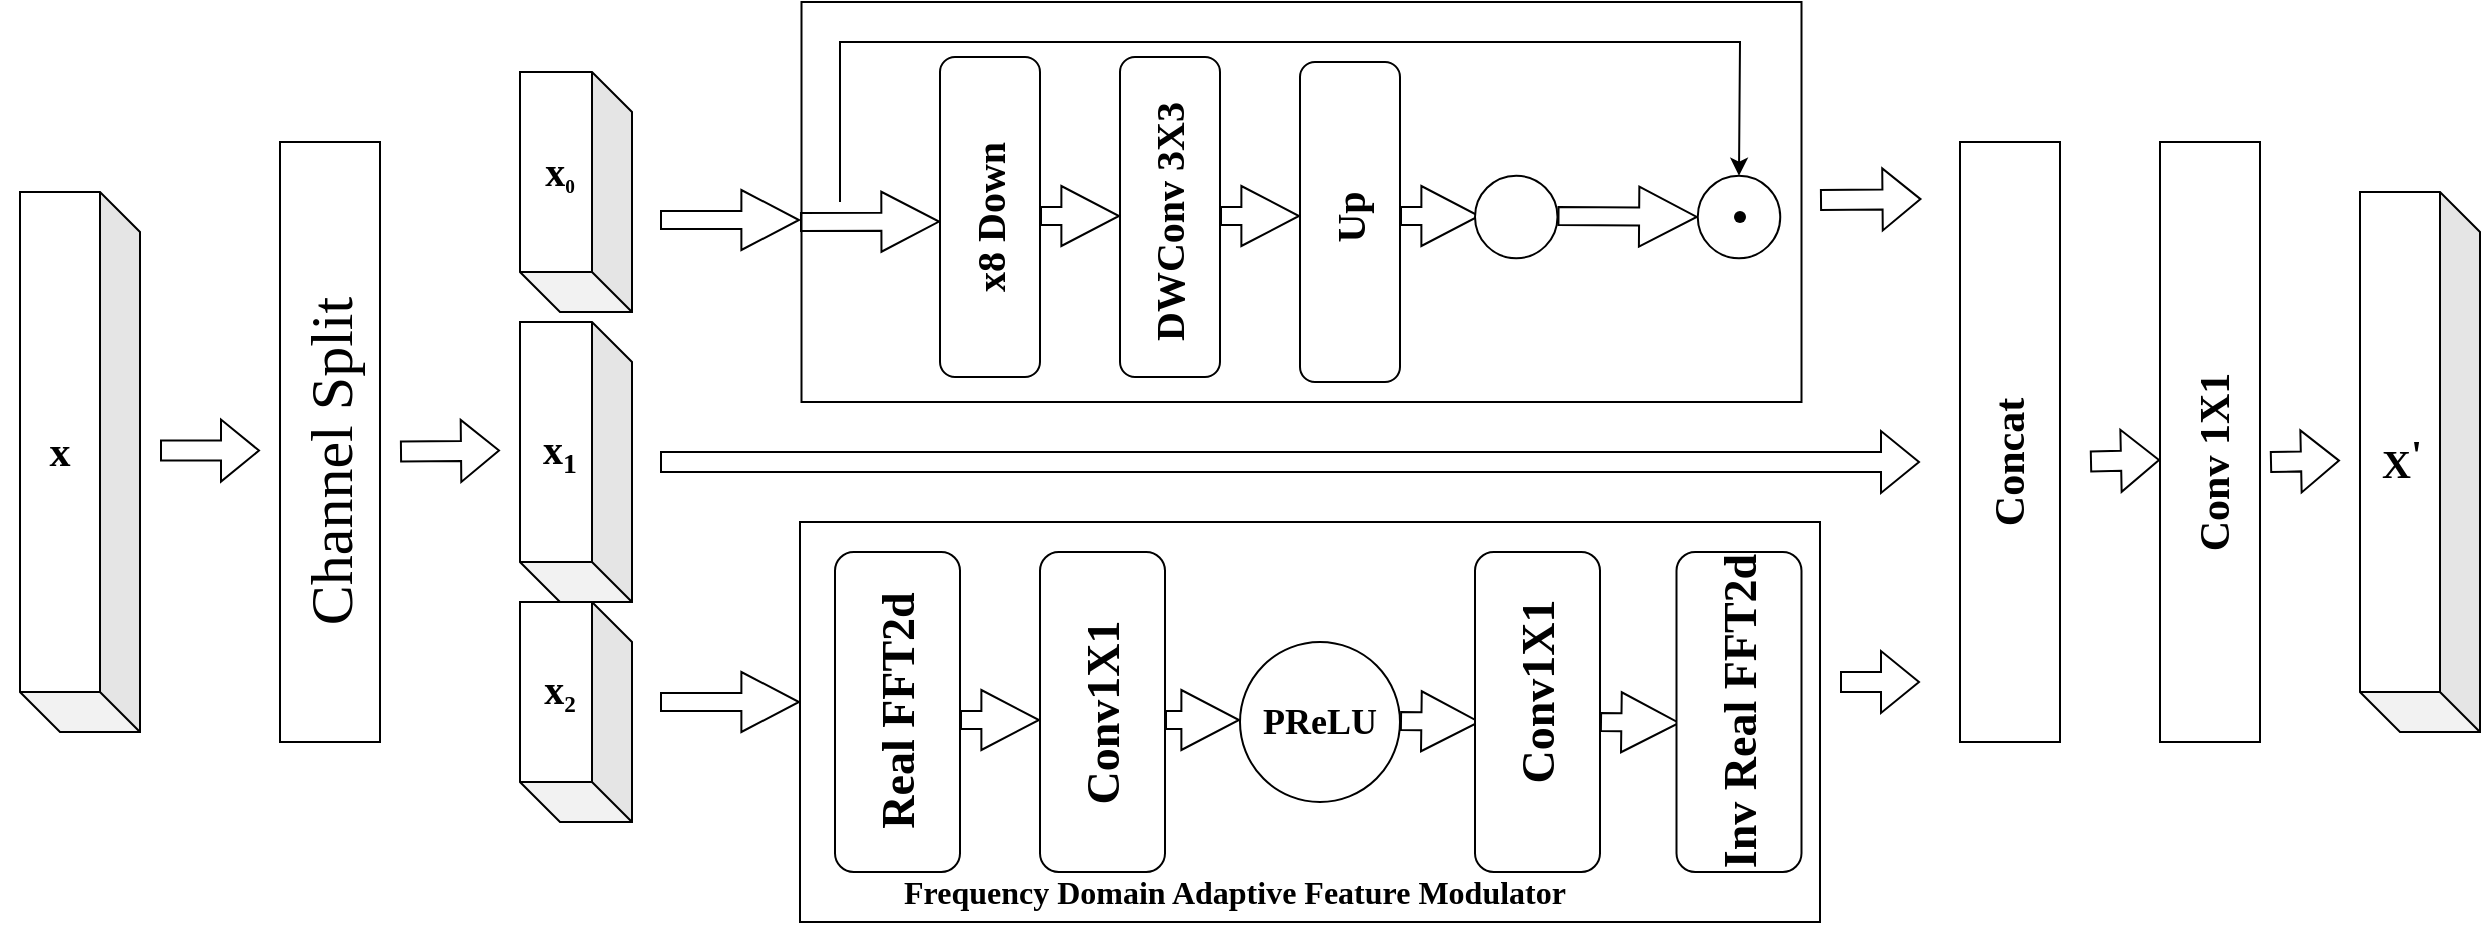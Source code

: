 <mxfile version="25.0.3">
  <diagram name="第 1 页" id="JiPXwJTJXFG5wIBRrole">
    <mxGraphModel dx="1500" dy="1915" grid="1" gridSize="10" guides="1" tooltips="1" connect="1" arrows="1" fold="1" page="1" pageScale="1" pageWidth="827" pageHeight="1169" math="0" shadow="0">
      <root>
        <mxCell id="0" />
        <mxCell id="1" parent="0" />
        <mxCell id="Ka6zoIv5gAv9ayU1NSag-5" value="" style="shape=flexArrow;endArrow=classic;html=1;rounded=0;exitX=1;exitY=0.5;exitDx=0;exitDy=0;" parent="1" edge="1">
          <mxGeometry width="50" height="50" relative="1" as="geometry">
            <mxPoint x="120" y="124.29" as="sourcePoint" />
            <mxPoint x="170" y="124.29" as="targetPoint" />
          </mxGeometry>
        </mxCell>
        <mxCell id="Ka6zoIv5gAv9ayU1NSag-7" value="" style="shape=cube;whiteSpace=wrap;html=1;boundedLbl=1;backgroundOutline=1;darkOpacity=0.05;darkOpacity2=0.1;rotation=-180;" parent="1" vertex="1">
          <mxGeometry x="50" y="-5" width="60" height="270" as="geometry" />
        </mxCell>
        <mxCell id="Ka6zoIv5gAv9ayU1NSag-8" value="&lt;font style=&quot;font-size: 21px;&quot; face=&quot;Times New Roman&quot;&gt;&lt;b&gt;x&lt;/b&gt;&lt;/font&gt;" style="text;html=1;align=center;verticalAlign=middle;whiteSpace=wrap;rounded=0;" parent="1" vertex="1">
          <mxGeometry x="40" y="110" width="60" height="30" as="geometry" />
        </mxCell>
        <mxCell id="Ka6zoIv5gAv9ayU1NSag-11" value="" style="rounded=0;whiteSpace=wrap;html=1;" parent="1" vertex="1">
          <mxGeometry x="180" y="-30" width="50" height="300" as="geometry" />
        </mxCell>
        <mxCell id="Ka6zoIv5gAv9ayU1NSag-12" value="&lt;font style=&quot;font-size: 30px;&quot; face=&quot;Times New Roman&quot;&gt;Channel Split&lt;/font&gt;" style="text;html=1;align=center;verticalAlign=middle;whiteSpace=wrap;rounded=0;rotation=-90;" parent="1" vertex="1">
          <mxGeometry x="12.5" y="95" width="385" height="70" as="geometry" />
        </mxCell>
        <mxCell id="Ka6zoIv5gAv9ayU1NSag-13" value="" style="shape=cube;whiteSpace=wrap;html=1;boundedLbl=1;backgroundOutline=1;darkOpacity=0.05;darkOpacity2=0.1;rotation=-180;" parent="1" vertex="1">
          <mxGeometry x="300" y="60" width="56" height="140" as="geometry" />
        </mxCell>
        <mxCell id="Ka6zoIv5gAv9ayU1NSag-14" value="" style="shape=cube;whiteSpace=wrap;html=1;boundedLbl=1;backgroundOutline=1;darkOpacity=0.05;darkOpacity2=0.1;rotation=-180;" parent="1" vertex="1">
          <mxGeometry x="300" y="200" width="56" height="110" as="geometry" />
        </mxCell>
        <mxCell id="Ka6zoIv5gAv9ayU1NSag-15" value="" style="shape=flexArrow;endArrow=classic;html=1;rounded=0;" parent="1" edge="1">
          <mxGeometry width="50" height="50" relative="1" as="geometry">
            <mxPoint x="240" y="124.79" as="sourcePoint" />
            <mxPoint x="290" y="124.29" as="targetPoint" />
          </mxGeometry>
        </mxCell>
        <mxCell id="Ka6zoIv5gAv9ayU1NSag-16" value="&lt;font style=&quot;&quot; face=&quot;Times New Roman&quot;&gt;&lt;b style=&quot;&quot;&gt;&lt;span style=&quot;font-size: 20px;&quot;&gt;x&lt;/span&gt;&lt;span style=&quot;font-size: 16.667px;&quot;&gt;&lt;sub&gt;1&lt;/sub&gt;&lt;/span&gt;&lt;/b&gt;&lt;/font&gt;" style="text;html=1;align=center;verticalAlign=middle;whiteSpace=wrap;rounded=0;" parent="1" vertex="1">
          <mxGeometry x="290" y="110" width="60" height="30" as="geometry" />
        </mxCell>
        <mxCell id="Ka6zoIv5gAv9ayU1NSag-17" value="&lt;font style=&quot;&quot; face=&quot;Times New Roman&quot;&gt;&lt;b style=&quot;&quot;&gt;&lt;span style=&quot;font-size: 20px;&quot;&gt;x&lt;/span&gt;&lt;span style=&quot;font-size: 13.889px;&quot;&gt;&lt;sub&gt;2&lt;/sub&gt;&lt;/span&gt;&lt;/b&gt;&lt;/font&gt;" style="text;html=1;align=center;verticalAlign=middle;whiteSpace=wrap;rounded=0;" parent="1" vertex="1">
          <mxGeometry x="290" y="230" width="60" height="30" as="geometry" />
        </mxCell>
        <mxCell id="Ka6zoIv5gAv9ayU1NSag-18" value="" style="shape=flexArrow;endArrow=classic;html=1;rounded=0;" parent="1" edge="1">
          <mxGeometry width="50" height="50" relative="1" as="geometry">
            <mxPoint x="370" y="130" as="sourcePoint" />
            <mxPoint x="1000" y="130" as="targetPoint" />
          </mxGeometry>
        </mxCell>
        <mxCell id="Ka6zoIv5gAv9ayU1NSag-19" value="" style="shape=flexArrow;endArrow=classic;html=1;rounded=0;width=9;endSize=9.27;" parent="1" edge="1">
          <mxGeometry width="50" height="50" relative="1" as="geometry">
            <mxPoint x="370" y="250" as="sourcePoint" />
            <mxPoint x="440" y="250" as="targetPoint" />
          </mxGeometry>
        </mxCell>
        <mxCell id="Ka6zoIv5gAv9ayU1NSag-23" value="" style="rounded=0;whiteSpace=wrap;html=1;" parent="1" vertex="1">
          <mxGeometry x="440" y="160" width="510" height="200" as="geometry" />
        </mxCell>
        <mxCell id="Ka6zoIv5gAv9ayU1NSag-24" value="&lt;font style=&quot;font-size: 16px;&quot; face=&quot;Times New Roman&quot;&gt;&lt;b style=&quot;&quot;&gt;Frequency Domain Adaptive Feature Modulator&lt;/b&gt;&lt;/font&gt;" style="text;html=1;align=center;verticalAlign=middle;whiteSpace=wrap;rounded=0;" parent="1" vertex="1">
          <mxGeometry x="480" y="330" width="355" height="30" as="geometry" />
        </mxCell>
        <mxCell id="Ka6zoIv5gAv9ayU1NSag-29" value="" style="shape=flexArrow;endArrow=classic;html=1;rounded=0;width=9;endSize=9.27;" parent="1" edge="1">
          <mxGeometry width="50" height="50" relative="1" as="geometry">
            <mxPoint x="520" y="259" as="sourcePoint" />
            <mxPoint x="560" y="259" as="targetPoint" />
          </mxGeometry>
        </mxCell>
        <mxCell id="Ka6zoIv5gAv9ayU1NSag-33" value="" style="shape=flexArrow;endArrow=classic;html=1;rounded=0;width=9;endSize=9.27;" parent="1" edge="1">
          <mxGeometry width="50" height="50" relative="1" as="geometry">
            <mxPoint x="622.5" y="259" as="sourcePoint" />
            <mxPoint x="660" y="259" as="targetPoint" />
          </mxGeometry>
        </mxCell>
        <mxCell id="Ka6zoIv5gAv9ayU1NSag-35" value="" style="ellipse;whiteSpace=wrap;html=1;aspect=fixed;" parent="1" vertex="1">
          <mxGeometry x="660" y="220" width="80" height="80" as="geometry" />
        </mxCell>
        <mxCell id="Ka6zoIv5gAv9ayU1NSag-36" value="&lt;font style=&quot;font-size: 18px;&quot; face=&quot;Times New Roman&quot;&gt;&lt;b&gt;PReLU&lt;/b&gt;&lt;/font&gt;" style="text;html=1;align=center;verticalAlign=middle;whiteSpace=wrap;rounded=0;" parent="1" vertex="1">
          <mxGeometry x="670" y="245" width="60" height="30" as="geometry" />
        </mxCell>
        <mxCell id="Ka6zoIv5gAv9ayU1NSag-37" value="" style="shape=flexArrow;endArrow=classic;html=1;rounded=0;width=9;endSize=9.27;" parent="1" edge="1">
          <mxGeometry width="50" height="50" relative="1" as="geometry">
            <mxPoint x="740" y="259.5" as="sourcePoint" />
            <mxPoint x="780" y="260" as="targetPoint" />
          </mxGeometry>
        </mxCell>
        <mxCell id="Ka6zoIv5gAv9ayU1NSag-39" value="" style="shape=flexArrow;endArrow=classic;html=1;rounded=0;" parent="1" edge="1">
          <mxGeometry width="50" height="50" relative="1" as="geometry">
            <mxPoint x="950" y="-1" as="sourcePoint" />
            <mxPoint x="1000.75" y="-1.44" as="targetPoint" />
          </mxGeometry>
        </mxCell>
        <mxCell id="Ka6zoIv5gAv9ayU1NSag-41" value="" style="rounded=0;whiteSpace=wrap;html=1;" parent="1" vertex="1">
          <mxGeometry x="1020" y="-30" width="50" height="300" as="geometry" />
        </mxCell>
        <mxCell id="Ka6zoIv5gAv9ayU1NSag-42" value="&lt;font style=&quot;font-size: 21px;&quot; face=&quot;Times New Roman&quot;&gt;&lt;b style=&quot;&quot;&gt;Concat&lt;/b&gt;&lt;/font&gt;" style="text;html=1;align=center;verticalAlign=middle;whiteSpace=wrap;rounded=0;rotation=-90;" parent="1" vertex="1">
          <mxGeometry x="1005" y="115" width="80" height="30" as="geometry" />
        </mxCell>
        <mxCell id="Ka6zoIv5gAv9ayU1NSag-44" value="" style="shape=cube;whiteSpace=wrap;html=1;boundedLbl=1;backgroundOutline=1;darkOpacity=0.05;darkOpacity2=0.1;rotation=-180;" parent="1" vertex="1">
          <mxGeometry x="1220" y="-5" width="60" height="270" as="geometry" />
        </mxCell>
        <mxCell id="Ka6zoIv5gAv9ayU1NSag-45" value="" style="shape=flexArrow;endArrow=classic;html=1;rounded=0;" parent="1" edge="1">
          <mxGeometry width="50" height="50" relative="1" as="geometry">
            <mxPoint x="960" y="240" as="sourcePoint" />
            <mxPoint x="1000" y="240" as="targetPoint" />
          </mxGeometry>
        </mxCell>
        <mxCell id="Ka6zoIv5gAv9ayU1NSag-47" value="&lt;font style=&quot;&quot; face=&quot;Times New Roman&quot;&gt;&lt;b style=&quot;&quot;&gt;&lt;span style=&quot;font-size: 20px;&quot;&gt;X&lt;/span&gt;&lt;sup style=&quot;&quot;&gt;&lt;font style=&quot;font-size: 20px;&quot;&gt;&#39;&lt;/font&gt;&lt;/sup&gt;&lt;/b&gt;&lt;/font&gt;" style="text;html=1;align=center;verticalAlign=middle;whiteSpace=wrap;rounded=0;" parent="1" vertex="1">
          <mxGeometry x="1211" y="112.5" width="60" height="30" as="geometry" />
        </mxCell>
        <mxCell id="dzmAO8xLPFDrZ-1x8_2--2" value="" style="shape=flexArrow;endArrow=classic;html=1;rounded=0;width=9;endSize=9.27;" parent="1" edge="1">
          <mxGeometry width="50" height="50" relative="1" as="geometry">
            <mxPoint x="840" y="260" as="sourcePoint" />
            <mxPoint x="880" y="260.5" as="targetPoint" />
          </mxGeometry>
        </mxCell>
        <mxCell id="dzmAO8xLPFDrZ-1x8_2--3" value="" style="rounded=1;whiteSpace=wrap;html=1;" parent="1" vertex="1">
          <mxGeometry x="878.25" y="175" width="62.5" height="160" as="geometry" />
        </mxCell>
        <mxCell id="dzmAO8xLPFDrZ-1x8_2--5" value="" style="rounded=1;whiteSpace=wrap;html=1;" parent="1" vertex="1">
          <mxGeometry x="777.5" y="175" width="62.5" height="160" as="geometry" />
        </mxCell>
        <mxCell id="dzmAO8xLPFDrZ-1x8_2--7" value="" style="rounded=1;whiteSpace=wrap;html=1;" parent="1" vertex="1">
          <mxGeometry x="457.5" y="175" width="62.5" height="160" as="geometry" />
        </mxCell>
        <mxCell id="Ka6zoIv5gAv9ayU1NSag-28" value="&lt;font style=&quot;font-size: 23px;&quot; face=&quot;Times New Roman&quot;&gt;&lt;b&gt;Real FFT2d&lt;/b&gt;&lt;/font&gt;" style="text;html=1;align=center;verticalAlign=middle;whiteSpace=wrap;rounded=0;rotation=-90;" parent="1" vertex="1">
          <mxGeometry x="427.5" y="240" width="122.5" height="30" as="geometry" />
        </mxCell>
        <mxCell id="dzmAO8xLPFDrZ-1x8_2--6" value="" style="rounded=1;whiteSpace=wrap;html=1;" parent="1" vertex="1">
          <mxGeometry x="560" y="175" width="62.5" height="160" as="geometry" />
        </mxCell>
        <mxCell id="Ka6zoIv5gAv9ayU1NSag-32" value="&lt;font style=&quot;font-size: 23px;&quot; face=&quot;Times New Roman&quot;&gt;&lt;b&gt;Conv1X1&lt;/b&gt;&lt;/font&gt;" style="text;html=1;align=center;verticalAlign=middle;whiteSpace=wrap;rounded=0;rotation=-90;" parent="1" vertex="1">
          <mxGeometry x="536.25" y="240" width="110" height="30" as="geometry" />
        </mxCell>
        <mxCell id="Ka6zoIv5gAv9ayU1NSag-38" value="&lt;font style=&quot;font-size: 23px;&quot; face=&quot;Times New Roman&quot;&gt;&lt;b&gt;Conv1X1&lt;/b&gt;&lt;/font&gt;" style="text;html=1;align=center;verticalAlign=middle;whiteSpace=wrap;rounded=0;rotation=-90;" parent="1" vertex="1">
          <mxGeometry x="753.75" y="230" width="110" height="30" as="geometry" />
        </mxCell>
        <mxCell id="dzmAO8xLPFDrZ-1x8_2--4" value="&lt;font style=&quot;font-size: 23px;&quot; face=&quot;Times New Roman&quot;&gt;&lt;b&gt;Inv Real FFT2d&lt;/b&gt;&lt;/font&gt;" style="text;html=1;align=center;verticalAlign=middle;whiteSpace=wrap;rounded=0;rotation=-90;" parent="1" vertex="1">
          <mxGeometry x="827.5" y="240" width="165" height="30" as="geometry" />
        </mxCell>
        <mxCell id="ZfqspJ4jVeSUqqMDaP2K-2" value="" style="shape=cube;whiteSpace=wrap;html=1;boundedLbl=1;backgroundOutline=1;darkOpacity=0.05;darkOpacity2=0.1;rotation=-180;" vertex="1" parent="1">
          <mxGeometry x="300" y="-65" width="56" height="120" as="geometry" />
        </mxCell>
        <mxCell id="ZfqspJ4jVeSUqqMDaP2K-3" value="&lt;font style=&quot;&quot; face=&quot;Times New Roman&quot;&gt;&lt;b style=&quot;&quot;&gt;&lt;span style=&quot;font-size: 20px;&quot;&gt;x&lt;/span&gt;&lt;span style=&quot;font-size: 11.574px;&quot;&gt;&lt;sub&gt;0&lt;/sub&gt;&lt;/span&gt;&lt;/b&gt;&lt;/font&gt;" style="text;html=1;align=center;verticalAlign=middle;whiteSpace=wrap;rounded=0;" vertex="1" parent="1">
          <mxGeometry x="290" y="-30" width="60" height="30" as="geometry" />
        </mxCell>
        <mxCell id="ZfqspJ4jVeSUqqMDaP2K-7" value="" style="shape=flexArrow;endArrow=classic;html=1;rounded=0;width=9;endSize=9.27;" edge="1" parent="1">
          <mxGeometry width="50" height="50" relative="1" as="geometry">
            <mxPoint x="370" y="9" as="sourcePoint" />
            <mxPoint x="440" y="9" as="targetPoint" />
          </mxGeometry>
        </mxCell>
        <mxCell id="ZfqspJ4jVeSUqqMDaP2K-8" value="" style="rounded=0;whiteSpace=wrap;html=1;" vertex="1" parent="1">
          <mxGeometry x="440.75" y="-100" width="500" height="200" as="geometry" />
        </mxCell>
        <mxCell id="ZfqspJ4jVeSUqqMDaP2K-9" value="" style="rounded=1;whiteSpace=wrap;html=1;" vertex="1" parent="1">
          <mxGeometry x="510" y="-72.5" width="50" height="160" as="geometry" />
        </mxCell>
        <mxCell id="ZfqspJ4jVeSUqqMDaP2K-10" value="&lt;font face=&quot;Times New Roman&quot; style=&quot;font-size: 20px;&quot;&gt;&lt;b&gt;x8 Down&lt;/b&gt;&lt;/font&gt;" style="text;html=1;align=center;verticalAlign=middle;whiteSpace=wrap;rounded=0;rotation=-90;" vertex="1" parent="1">
          <mxGeometry x="465" y="-0.01" width="140" height="15" as="geometry" />
        </mxCell>
        <mxCell id="ZfqspJ4jVeSUqqMDaP2K-11" value="" style="rounded=1;whiteSpace=wrap;html=1;" vertex="1" parent="1">
          <mxGeometry x="600" y="-72.5" width="50" height="160" as="geometry" />
        </mxCell>
        <mxCell id="ZfqspJ4jVeSUqqMDaP2K-12" value="" style="shape=flexArrow;endArrow=classic;html=1;rounded=0;width=9;endSize=9.27;" edge="1" parent="1">
          <mxGeometry width="50" height="50" relative="1" as="geometry">
            <mxPoint x="560" y="7" as="sourcePoint" />
            <mxPoint x="600" y="7" as="targetPoint" />
          </mxGeometry>
        </mxCell>
        <mxCell id="ZfqspJ4jVeSUqqMDaP2K-13" value="&lt;font face=&quot;Times New Roman&quot; style=&quot;font-size: 20px;&quot;&gt;&lt;b&gt;DWConv 3X3&lt;/b&gt;&lt;/font&gt;" style="text;html=1;align=center;verticalAlign=middle;whiteSpace=wrap;rounded=0;rotation=-90;" vertex="1" parent="1">
          <mxGeometry x="560" width="127.5" height="20" as="geometry" />
        </mxCell>
        <mxCell id="ZfqspJ4jVeSUqqMDaP2K-14" value="" style="shape=flexArrow;endArrow=classic;html=1;rounded=0;width=9;endSize=9.27;" edge="1" parent="1">
          <mxGeometry width="50" height="50" relative="1" as="geometry">
            <mxPoint x="650" y="7.0" as="sourcePoint" />
            <mxPoint x="690" y="7.0" as="targetPoint" />
          </mxGeometry>
        </mxCell>
        <mxCell id="ZfqspJ4jVeSUqqMDaP2K-15" value="" style="rounded=1;whiteSpace=wrap;html=1;" vertex="1" parent="1">
          <mxGeometry x="690" y="-69.99" width="50" height="160" as="geometry" />
        </mxCell>
        <mxCell id="ZfqspJ4jVeSUqqMDaP2K-16" value="&lt;font face=&quot;Times New Roman&quot; style=&quot;font-size: 20px;&quot;&gt;&lt;b&gt;Up&lt;/b&gt;&lt;/font&gt;" style="text;html=1;align=center;verticalAlign=middle;whiteSpace=wrap;rounded=0;rotation=-90;" vertex="1" parent="1">
          <mxGeometry x="651.25" y="-2.51" width="127.5" height="20" as="geometry" />
        </mxCell>
        <mxCell id="ZfqspJ4jVeSUqqMDaP2K-17" value="" style="shape=flexArrow;endArrow=classic;html=1;rounded=0;width=9;endSize=9.27;" edge="1" parent="1">
          <mxGeometry width="50" height="50" relative="1" as="geometry">
            <mxPoint x="740" y="7.0" as="sourcePoint" />
            <mxPoint x="780" y="7.0" as="targetPoint" />
          </mxGeometry>
        </mxCell>
        <mxCell id="ZfqspJ4jVeSUqqMDaP2K-18" value="" style="ellipse;whiteSpace=wrap;html=1;aspect=fixed;" vertex="1" parent="1">
          <mxGeometry x="777.5" y="-13.13" width="41.25" height="41.25" as="geometry" />
        </mxCell>
        <mxCell id="ZfqspJ4jVeSUqqMDaP2K-22" value="" style="shape=flexArrow;endArrow=classic;html=1;rounded=0;width=9;endSize=9.27;" edge="1" parent="1">
          <mxGeometry width="50" height="50" relative="1" as="geometry">
            <mxPoint x="440" y="10" as="sourcePoint" />
            <mxPoint x="510" y="9.79" as="targetPoint" />
          </mxGeometry>
        </mxCell>
        <mxCell id="ZfqspJ4jVeSUqqMDaP2K-23" value="" style="endArrow=classic;html=1;rounded=0;entryX=0.5;entryY=0;entryDx=0;entryDy=0;" edge="1" parent="1" target="ZfqspJ4jVeSUqqMDaP2K-29">
          <mxGeometry width="50" height="50" relative="1" as="geometry">
            <mxPoint x="460" as="sourcePoint" />
            <mxPoint x="910" y="-20" as="targetPoint" />
            <Array as="points">
              <mxPoint x="460" y="-80" />
              <mxPoint x="910" y="-80" />
            </Array>
          </mxGeometry>
        </mxCell>
        <mxCell id="ZfqspJ4jVeSUqqMDaP2K-24" value="" style="shape=flexArrow;endArrow=classic;html=1;rounded=0;width=9;endSize=9.27;entryX=0;entryY=0.5;entryDx=0;entryDy=0;" edge="1" parent="1" target="ZfqspJ4jVeSUqqMDaP2K-29">
          <mxGeometry width="50" height="50" relative="1" as="geometry">
            <mxPoint x="818.75" y="6.99" as="sourcePoint" />
            <mxPoint x="858.75" y="6.99" as="targetPoint" />
          </mxGeometry>
        </mxCell>
        <mxCell id="ZfqspJ4jVeSUqqMDaP2K-29" value="" style="ellipse;whiteSpace=wrap;html=1;aspect=fixed;" vertex="1" parent="1">
          <mxGeometry x="888.87" y="-13.13" width="41.25" height="41.25" as="geometry" />
        </mxCell>
        <mxCell id="ZfqspJ4jVeSUqqMDaP2K-28" value="" style="shape=waypoint;sketch=0;fillStyle=solid;size=6;pointerEvents=1;points=[];fillColor=none;resizable=0;rotatable=0;perimeter=centerPerimeter;snapToPoint=1;" vertex="1" parent="1">
          <mxGeometry x="900" y="-2.5" width="20" height="20" as="geometry" />
        </mxCell>
        <mxCell id="ZfqspJ4jVeSUqqMDaP2K-34" value="" style="shape=flexArrow;endArrow=classic;html=1;rounded=0;" edge="1" parent="1">
          <mxGeometry width="50" height="50" relative="1" as="geometry">
            <mxPoint x="1085" y="129.73" as="sourcePoint" />
            <mxPoint x="1120" y="129" as="targetPoint" />
          </mxGeometry>
        </mxCell>
        <mxCell id="ZfqspJ4jVeSUqqMDaP2K-35" value="" style="rounded=0;whiteSpace=wrap;html=1;" vertex="1" parent="1">
          <mxGeometry x="1120" y="-30" width="50" height="300" as="geometry" />
        </mxCell>
        <mxCell id="ZfqspJ4jVeSUqqMDaP2K-36" value="&lt;font style=&quot;font-size: 21px;&quot; face=&quot;Times New Roman&quot;&gt;&lt;b&gt;Conv 1X1&lt;/b&gt;&lt;/font&gt;" style="text;html=1;align=center;verticalAlign=middle;whiteSpace=wrap;rounded=0;rotation=-90;" vertex="1" parent="1">
          <mxGeometry x="1085" y="117.5" width="125" height="25" as="geometry" />
        </mxCell>
        <mxCell id="ZfqspJ4jVeSUqqMDaP2K-37" value="" style="shape=flexArrow;endArrow=classic;html=1;rounded=0;" edge="1" parent="1">
          <mxGeometry width="50" height="50" relative="1" as="geometry">
            <mxPoint x="1175" y="130.02" as="sourcePoint" />
            <mxPoint x="1210" y="129.29" as="targetPoint" />
          </mxGeometry>
        </mxCell>
      </root>
    </mxGraphModel>
  </diagram>
</mxfile>
